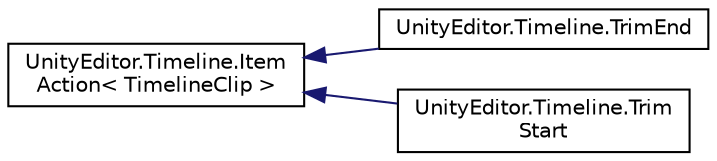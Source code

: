 digraph "Graphical Class Hierarchy"
{
 // LATEX_PDF_SIZE
  edge [fontname="Helvetica",fontsize="10",labelfontname="Helvetica",labelfontsize="10"];
  node [fontname="Helvetica",fontsize="10",shape=record];
  rankdir="LR";
  Node0 [label="UnityEditor.Timeline.Item\lAction\< TimelineClip \>",height=0.2,width=0.4,color="black", fillcolor="white", style="filled",URL="$class_unity_editor_1_1_timeline_1_1_item_action.html",tooltip=" "];
  Node0 -> Node1 [dir="back",color="midnightblue",fontsize="10",style="solid",fontname="Helvetica"];
  Node1 [label="UnityEditor.Timeline.TrimEnd",height=0.2,width=0.4,color="black", fillcolor="white", style="filled",URL="$class_unity_editor_1_1_timeline_1_1_trim_end.html",tooltip=" "];
  Node0 -> Node2 [dir="back",color="midnightblue",fontsize="10",style="solid",fontname="Helvetica"];
  Node2 [label="UnityEditor.Timeline.Trim\lStart",height=0.2,width=0.4,color="black", fillcolor="white", style="filled",URL="$class_unity_editor_1_1_timeline_1_1_trim_start.html",tooltip=" "];
}
